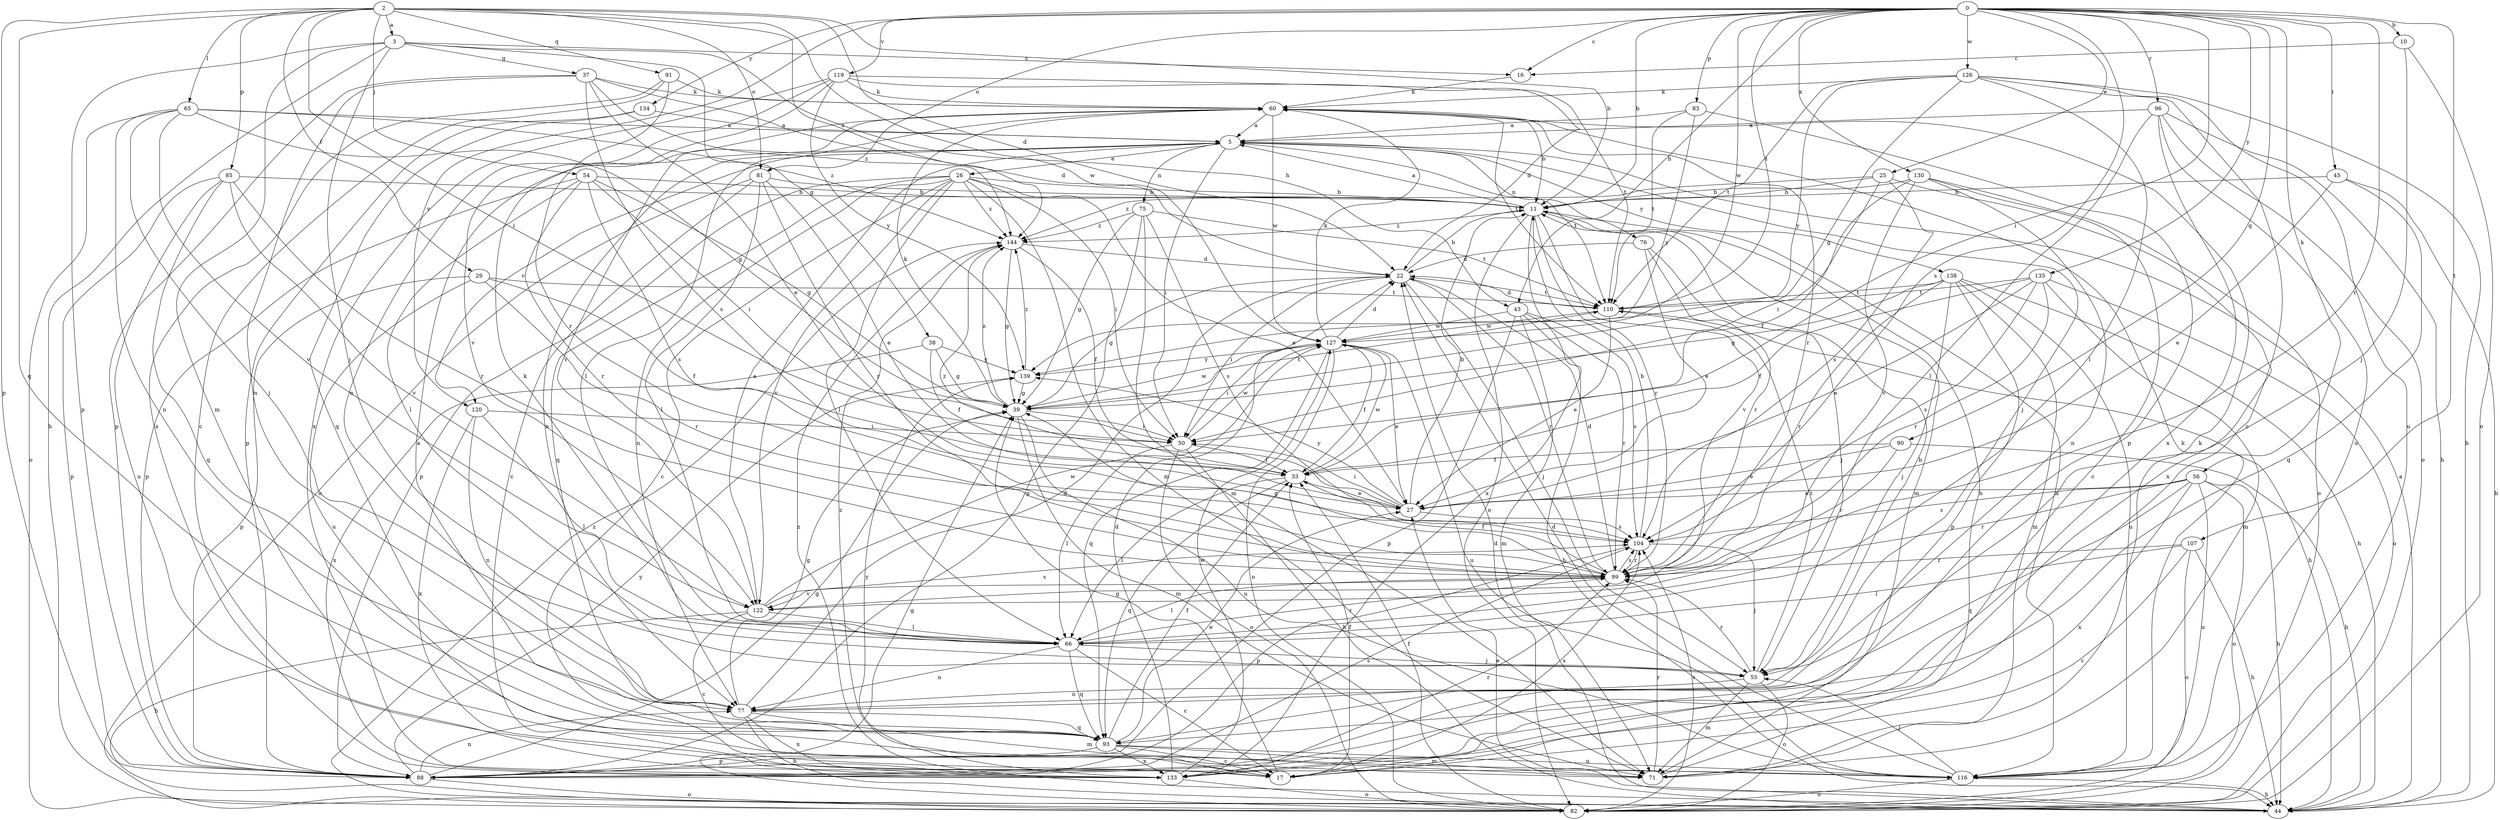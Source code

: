 strict digraph  {
0;
2;
3;
5;
10;
11;
16;
17;
22;
25;
26;
27;
29;
33;
37;
38;
39;
43;
44;
45;
50;
54;
55;
56;
60;
65;
66;
71;
75;
76;
77;
81;
82;
83;
85;
88;
90;
91;
93;
96;
99;
104;
107;
110;
116;
119;
120;
122;
126;
127;
130;
133;
134;
135;
138;
139;
144;
0 -> 10  [label=b];
0 -> 11  [label=b];
0 -> 16  [label=c];
0 -> 25  [label=e];
0 -> 43  [label=h];
0 -> 45  [label=i];
0 -> 50  [label=i];
0 -> 56  [label=k];
0 -> 81  [label=o];
0 -> 83  [label=p];
0 -> 90  [label=q];
0 -> 96  [label=r];
0 -> 99  [label=r];
0 -> 104  [label=s];
0 -> 107  [label=t];
0 -> 110  [label=t];
0 -> 119  [label=v];
0 -> 120  [label=v];
0 -> 126  [label=w];
0 -> 127  [label=w];
0 -> 130  [label=x];
0 -> 134  [label=y];
0 -> 135  [label=y];
2 -> 3  [label=a];
2 -> 11  [label=b];
2 -> 22  [label=d];
2 -> 29  [label=f];
2 -> 50  [label=i];
2 -> 54  [label=j];
2 -> 65  [label=l];
2 -> 81  [label=o];
2 -> 85  [label=p];
2 -> 88  [label=p];
2 -> 91  [label=q];
2 -> 93  [label=q];
2 -> 127  [label=w];
2 -> 144  [label=z];
3 -> 16  [label=c];
3 -> 37  [label=g];
3 -> 38  [label=g];
3 -> 43  [label=h];
3 -> 44  [label=h];
3 -> 55  [label=j];
3 -> 71  [label=m];
3 -> 88  [label=p];
5 -> 26  [label=e];
5 -> 50  [label=i];
5 -> 55  [label=j];
5 -> 75  [label=n];
5 -> 76  [label=n];
5 -> 77  [label=n];
5 -> 110  [label=t];
5 -> 120  [label=v];
5 -> 138  [label=y];
10 -> 16  [label=c];
10 -> 55  [label=j];
10 -> 82  [label=o];
11 -> 5  [label=a];
11 -> 71  [label=m];
11 -> 82  [label=o];
11 -> 99  [label=r];
11 -> 116  [label=u];
11 -> 122  [label=v];
11 -> 133  [label=x];
11 -> 144  [label=z];
16 -> 60  [label=k];
17 -> 33  [label=f];
17 -> 39  [label=g];
17 -> 104  [label=s];
17 -> 144  [label=z];
22 -> 11  [label=b];
22 -> 39  [label=g];
22 -> 50  [label=i];
22 -> 55  [label=j];
22 -> 99  [label=r];
22 -> 110  [label=t];
25 -> 11  [label=b];
25 -> 50  [label=i];
25 -> 104  [label=s];
25 -> 133  [label=x];
25 -> 144  [label=z];
26 -> 11  [label=b];
26 -> 17  [label=c];
26 -> 27  [label=e];
26 -> 50  [label=i];
26 -> 66  [label=l];
26 -> 71  [label=m];
26 -> 77  [label=n];
26 -> 88  [label=p];
26 -> 93  [label=q];
26 -> 122  [label=v];
26 -> 144  [label=z];
27 -> 11  [label=b];
27 -> 50  [label=i];
27 -> 104  [label=s];
27 -> 139  [label=y];
27 -> 144  [label=z];
29 -> 33  [label=f];
29 -> 88  [label=p];
29 -> 99  [label=r];
29 -> 110  [label=t];
29 -> 116  [label=u];
33 -> 27  [label=e];
33 -> 66  [label=l];
33 -> 93  [label=q];
33 -> 127  [label=w];
37 -> 22  [label=d];
37 -> 27  [label=e];
37 -> 60  [label=k];
37 -> 77  [label=n];
37 -> 88  [label=p];
37 -> 104  [label=s];
37 -> 144  [label=z];
38 -> 33  [label=f];
38 -> 39  [label=g];
38 -> 133  [label=x];
38 -> 139  [label=y];
39 -> 50  [label=i];
39 -> 60  [label=k];
39 -> 71  [label=m];
39 -> 110  [label=t];
39 -> 116  [label=u];
39 -> 127  [label=w];
39 -> 144  [label=z];
43 -> 44  [label=h];
43 -> 71  [label=m];
43 -> 88  [label=p];
43 -> 99  [label=r];
43 -> 104  [label=s];
43 -> 127  [label=w];
44 -> 5  [label=a];
44 -> 22  [label=d];
44 -> 27  [label=e];
44 -> 144  [label=z];
45 -> 11  [label=b];
45 -> 27  [label=e];
45 -> 44  [label=h];
45 -> 93  [label=q];
50 -> 33  [label=f];
50 -> 44  [label=h];
50 -> 66  [label=l];
50 -> 82  [label=o];
50 -> 127  [label=w];
54 -> 11  [label=b];
54 -> 39  [label=g];
54 -> 50  [label=i];
54 -> 66  [label=l];
54 -> 88  [label=p];
54 -> 99  [label=r];
54 -> 104  [label=s];
55 -> 71  [label=m];
55 -> 77  [label=n];
55 -> 82  [label=o];
55 -> 99  [label=r];
55 -> 110  [label=t];
56 -> 27  [label=e];
56 -> 44  [label=h];
56 -> 82  [label=o];
56 -> 93  [label=q];
56 -> 99  [label=r];
56 -> 104  [label=s];
56 -> 116  [label=u];
56 -> 133  [label=x];
60 -> 5  [label=a];
60 -> 11  [label=b];
60 -> 66  [label=l];
60 -> 99  [label=r];
60 -> 110  [label=t];
60 -> 122  [label=v];
60 -> 127  [label=w];
65 -> 5  [label=a];
65 -> 39  [label=g];
65 -> 55  [label=j];
65 -> 77  [label=n];
65 -> 82  [label=o];
65 -> 122  [label=v];
65 -> 144  [label=z];
66 -> 17  [label=c];
66 -> 55  [label=j];
66 -> 60  [label=k];
66 -> 77  [label=n];
66 -> 93  [label=q];
66 -> 99  [label=r];
71 -> 11  [label=b];
71 -> 60  [label=k];
71 -> 99  [label=r];
75 -> 39  [label=g];
75 -> 71  [label=m];
75 -> 88  [label=p];
75 -> 104  [label=s];
75 -> 110  [label=t];
75 -> 144  [label=z];
76 -> 22  [label=d];
76 -> 27  [label=e];
76 -> 55  [label=j];
76 -> 99  [label=r];
77 -> 11  [label=b];
77 -> 22  [label=d];
77 -> 39  [label=g];
77 -> 44  [label=h];
77 -> 71  [label=m];
77 -> 93  [label=q];
77 -> 133  [label=x];
81 -> 11  [label=b];
81 -> 17  [label=c];
81 -> 27  [label=e];
81 -> 66  [label=l];
81 -> 82  [label=o];
81 -> 99  [label=r];
82 -> 33  [label=f];
82 -> 39  [label=g];
82 -> 104  [label=s];
82 -> 144  [label=z];
83 -> 5  [label=a];
83 -> 88  [label=p];
83 -> 110  [label=t];
83 -> 139  [label=y];
85 -> 11  [label=b];
85 -> 88  [label=p];
85 -> 93  [label=q];
85 -> 99  [label=r];
85 -> 116  [label=u];
85 -> 122  [label=v];
88 -> 39  [label=g];
88 -> 77  [label=n];
88 -> 82  [label=o];
88 -> 104  [label=s];
88 -> 139  [label=y];
90 -> 27  [label=e];
90 -> 33  [label=f];
90 -> 44  [label=h];
90 -> 99  [label=r];
91 -> 17  [label=c];
91 -> 60  [label=k];
91 -> 99  [label=r];
91 -> 133  [label=x];
93 -> 5  [label=a];
93 -> 17  [label=c];
93 -> 27  [label=e];
93 -> 33  [label=f];
93 -> 71  [label=m];
93 -> 88  [label=p];
93 -> 116  [label=u];
93 -> 133  [label=x];
96 -> 5  [label=a];
96 -> 44  [label=h];
96 -> 66  [label=l];
96 -> 82  [label=o];
96 -> 116  [label=u];
96 -> 133  [label=x];
99 -> 22  [label=d];
99 -> 33  [label=f];
99 -> 39  [label=g];
99 -> 66  [label=l];
99 -> 104  [label=s];
99 -> 122  [label=v];
104 -> 11  [label=b];
104 -> 55  [label=j];
104 -> 88  [label=p];
104 -> 99  [label=r];
107 -> 17  [label=c];
107 -> 44  [label=h];
107 -> 66  [label=l];
107 -> 82  [label=o];
107 -> 99  [label=r];
110 -> 22  [label=d];
110 -> 27  [label=e];
110 -> 44  [label=h];
110 -> 127  [label=w];
116 -> 22  [label=d];
116 -> 44  [label=h];
116 -> 55  [label=j];
116 -> 60  [label=k];
116 -> 82  [label=o];
119 -> 22  [label=d];
119 -> 60  [label=k];
119 -> 77  [label=n];
119 -> 110  [label=t];
119 -> 122  [label=v];
119 -> 133  [label=x];
119 -> 139  [label=y];
120 -> 50  [label=i];
120 -> 66  [label=l];
120 -> 77  [label=n];
120 -> 133  [label=x];
122 -> 5  [label=a];
122 -> 17  [label=c];
122 -> 44  [label=h];
122 -> 66  [label=l];
122 -> 104  [label=s];
122 -> 127  [label=w];
126 -> 17  [label=c];
126 -> 39  [label=g];
126 -> 44  [label=h];
126 -> 60  [label=k];
126 -> 66  [label=l];
126 -> 110  [label=t];
126 -> 116  [label=u];
126 -> 139  [label=y];
127 -> 22  [label=d];
127 -> 27  [label=e];
127 -> 33  [label=f];
127 -> 50  [label=i];
127 -> 60  [label=k];
127 -> 82  [label=o];
127 -> 93  [label=q];
127 -> 116  [label=u];
127 -> 139  [label=y];
130 -> 11  [label=b];
130 -> 17  [label=c];
130 -> 33  [label=f];
130 -> 77  [label=n];
130 -> 82  [label=o];
130 -> 122  [label=v];
133 -> 22  [label=d];
133 -> 82  [label=o];
133 -> 99  [label=r];
133 -> 127  [label=w];
133 -> 139  [label=y];
134 -> 5  [label=a];
134 -> 88  [label=p];
134 -> 93  [label=q];
135 -> 27  [label=e];
135 -> 33  [label=f];
135 -> 71  [label=m];
135 -> 82  [label=o];
135 -> 99  [label=r];
135 -> 104  [label=s];
135 -> 110  [label=t];
138 -> 39  [label=g];
138 -> 44  [label=h];
138 -> 55  [label=j];
138 -> 71  [label=m];
138 -> 88  [label=p];
138 -> 99  [label=r];
138 -> 110  [label=t];
138 -> 116  [label=u];
139 -> 39  [label=g];
139 -> 144  [label=z];
144 -> 22  [label=d];
144 -> 33  [label=f];
144 -> 39  [label=g];
}
